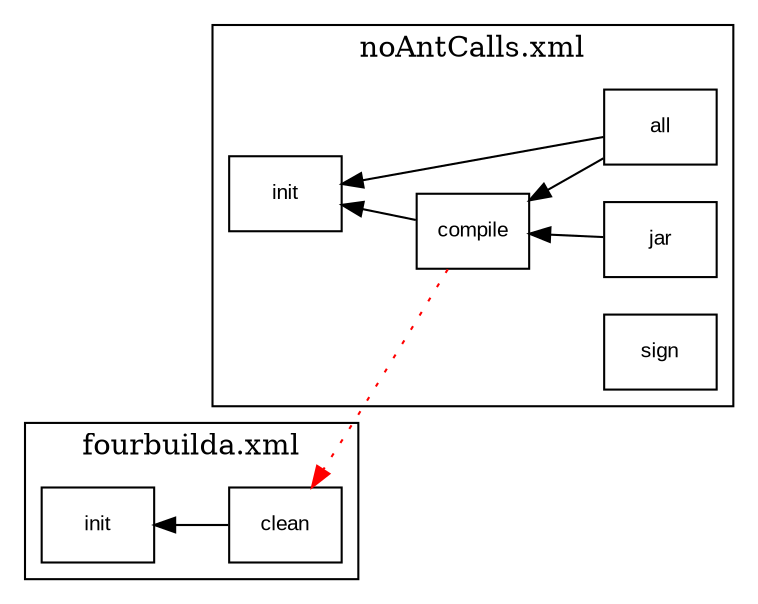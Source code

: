 digraph G {
node [shape=box,fontname="Arial",fontsize="10"];
edge [fontname="Arial",fontsize="8"];
rankdir=RL;

concentrate=true;
	subgraph cluster_0 {
		label="noAntCalls.xml"
		_Users_douglas_bullard_Documents_JavaStuff_Google_Code_AntScriptVisualizer_Google_newTrunk_unversioned_config_SimpleBuild_noAntCalls_TARGET_compile [label="compile" shape=box color=black ];
		_Users_douglas_bullard_Documents_JavaStuff_Google_Code_AntScriptVisualizer_Google_newTrunk_unversioned_config_SimpleBuild_noAntCalls_TARGET_init [label="init" shape=box color=black ];
		_Users_douglas_bullard_Documents_JavaStuff_Google_Code_AntScriptVisualizer_Google_newTrunk_unversioned_config_SimpleBuild_noAntCalls_TARGET_jar [label="jar" shape=box color=black ];
		_Users_douglas_bullard_Documents_JavaStuff_Google_Code_AntScriptVisualizer_Google_newTrunk_unversioned_config_SimpleBuild_noAntCalls_TARGET_all [label="all" shape=box color=black ];
		_Users_douglas_bullard_Documents_JavaStuff_Google_Code_AntScriptVisualizer_Google_newTrunk_unversioned_config_SimpleBuild_noAntCalls_TARGET_sign [label="sign" shape=box color=black ];
	}
	subgraph cluster_1 {
		label="fourbuilda.xml"
		_Users_douglas_bullard_Documents_JavaStuff_Google_Code_AntScriptVisualizer_Google_newTrunk_unversioned_config_SimpleBuild_fourbuilda_TARGET_init [label="init" shape=box color=black ];
		_Users_douglas_bullard_Documents_JavaStuff_Google_Code_AntScriptVisualizer_Google_newTrunk_unversioned_config_SimpleBuild_fourbuilda_TARGET_clean [label="clean" shape=box color=black ];
	}
		_Users_douglas_bullard_Documents_JavaStuff_Google_Code_AntScriptVisualizer_Google_newTrunk_unversioned_config_SimpleBuild_noAntCalls_TARGET_compile -> _Users_douglas_bullard_Documents_JavaStuff_Google_Code_AntScriptVisualizer_Google_newTrunk_unversioned_config_SimpleBuild_noAntCalls_TARGET_init;
		_Users_douglas_bullard_Documents_JavaStuff_Google_Code_AntScriptVisualizer_Google_newTrunk_unversioned_config_SimpleBuild_fourbuilda_TARGET_clean -> _Users_douglas_bullard_Documents_JavaStuff_Google_Code_AntScriptVisualizer_Google_newTrunk_unversioned_config_SimpleBuild_fourbuilda_TARGET_init;
		_Users_douglas_bullard_Documents_JavaStuff_Google_Code_AntScriptVisualizer_Google_newTrunk_unversioned_config_SimpleBuild_noAntCalls_TARGET_all -> _Users_douglas_bullard_Documents_JavaStuff_Google_Code_AntScriptVisualizer_Google_newTrunk_unversioned_config_SimpleBuild_noAntCalls_TARGET_compile;
		_Users_douglas_bullard_Documents_JavaStuff_Google_Code_AntScriptVisualizer_Google_newTrunk_unversioned_config_SimpleBuild_noAntCalls_TARGET_jar -> _Users_douglas_bullard_Documents_JavaStuff_Google_Code_AntScriptVisualizer_Google_newTrunk_unversioned_config_SimpleBuild_noAntCalls_TARGET_compile;
		_Users_douglas_bullard_Documents_JavaStuff_Google_Code_AntScriptVisualizer_Google_newTrunk_unversioned_config_SimpleBuild_noAntCalls_TARGET_compile -> _Users_douglas_bullard_Documents_JavaStuff_Google_Code_AntScriptVisualizer_Google_newTrunk_unversioned_config_SimpleBuild_fourbuilda_TARGET_clean[color=red,style=dotted];
		_Users_douglas_bullard_Documents_JavaStuff_Google_Code_AntScriptVisualizer_Google_newTrunk_unversioned_config_SimpleBuild_noAntCalls_TARGET_all -> _Users_douglas_bullard_Documents_JavaStuff_Google_Code_AntScriptVisualizer_Google_newTrunk_unversioned_config_SimpleBuild_noAntCalls_TARGET_init;
}